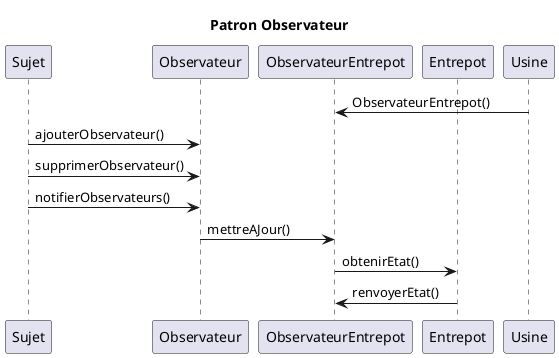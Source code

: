 @startuml Observateur
title Patron Observateur 

participant Sujet
participant Observateur
participant ObservateurEntrepot
participant Entrepot
participant Usine

Usine -> ObservateurEntrepot: ObservateurEntrepot()

Sujet -> Observateur: ajouterObservateur()
Sujet -> Observateur: supprimerObservateur()
Sujet -> Observateur: notifierObservateurs()

Observateur -> ObservateurEntrepot: mettreAJour()

ObservateurEntrepot -> Entrepot: obtenirEtat()
Entrepot -> ObservateurEntrepot: renvoyerEtat()

@enduml